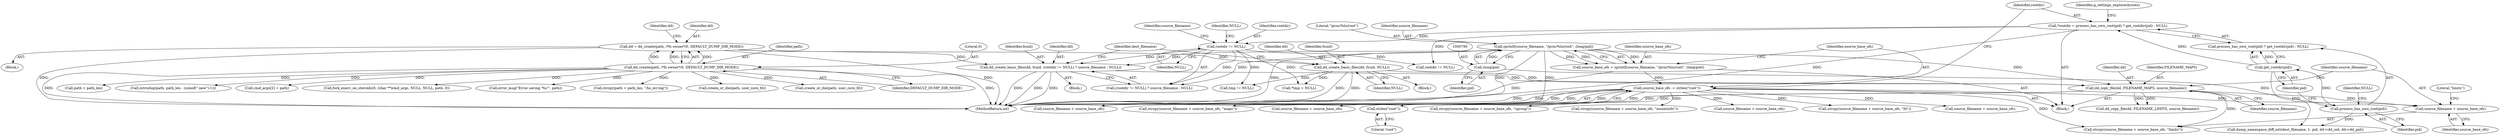 digraph "0_abrt_3c1b60cfa62d39e5fff5a53a5bc53dae189e740e@pointer" {
"1000849" [label="(Call,source_filename + source_base_ofs)"];
"1000844" [label="(Call,dd_copy_file(dd, FILENAME_MAPS, source_filename))"];
"1000819" [label="(Call,dd_create_basic_files(dd, fsuid, NULL))"];
"1000773" [label="(Call,dd = dd_create(path, /*fs owner*/0, DEFAULT_DUMP_DIR_MODE))"];
"1000775" [label="(Call,dd_create(path, /*fs owner*/0, DEFAULT_DUMP_DIR_MODE))"];
"1000808" [label="(Call,dd_create_basic_files(dd, fsuid, (rootdir != NULL) ? source_filename : NULL))"];
"1000786" [label="(Call,sprintf(source_filename, \"/proc/%lu/root\", (long)pid))"];
"1000789" [label="(Call,(long)pid)"];
"1000812" [label="(Call,rootdir != NULL)"];
"1000797" [label="(Call,*rootdir = process_has_own_root(pid) ? get_rootdir(pid) : NULL)"];
"1000802" [label="(Call,get_rootdir(pid))"];
"1000800" [label="(Call,process_has_own_root(pid))"];
"1000792" [label="(Call,source_base_ofs -= strlen(\"root\"))"];
"1000794" [label="(Call,strlen(\"root\"))"];
"1000784" [label="(Call,source_base_ofs = sprintf(source_filename, \"/proc/%lu/root\", (long)pid))"];
"1000821" [label="(Identifier,fsuid)"];
"1000774" [label="(Identifier,dd)"];
"1000788" [label="(Literal,\"/proc/%lu/root\")"];
"1000773" [label="(Call,dd = dd_create(path, /*fs owner*/0, DEFAULT_DUMP_DIR_MODE))"];
"1000799" [label="(Call,process_has_own_root(pid) ? get_rootdir(pid) : NULL)"];
"1000866" [label="(Call,strcpy(source_filename + source_base_ofs, \"mountinfo\"))"];
"1000803" [label="(Identifier,pid)"];
"1000858" [label="(Call,source_filename + source_base_ofs)"];
"1000781" [label="(Block,)"];
"1000849" [label="(Call,source_filename + source_base_ofs)"];
"1000801" [label="(Identifier,pid)"];
"1000793" [label="(Identifier,source_base_ofs)"];
"1000878" [label="(Call,strcpy(source_filename + source_base_ofs, \"fd\"))"];
"1000795" [label="(Literal,\"root\")"];
"1000784" [label="(Call,source_base_ofs = sprintf(source_filename, \"/proc/%lu/root\", (long)pid))"];
"1000851" [label="(Identifier,source_base_ofs)"];
"1000789" [label="(Call,(long)pid)"];
"1000816" [label="(Identifier,NULL)"];
"1000794" [label="(Call,strlen(\"root\"))"];
"1000813" [label="(Identifier,rootdir)"];
"1000815" [label="(Identifier,source_filename)"];
"1001242" [label="(Call,create_or_die(path, user_core_fd))"];
"1000811" [label="(Call,(rootdir != NULL) ? source_filename : NULL)"];
"1000845" [label="(Identifier,dd)"];
"1000800" [label="(Call,process_has_own_root(pid))"];
"1000879" [label="(Call,source_filename + source_base_ofs)"];
"1000847" [label="(Identifier,source_filename)"];
"1000810" [label="(Identifier,fsuid)"];
"1000780" [label="(Identifier,dd)"];
"1000895" [label="(Call,dump_namespace_diff_ext(dest_filename, 1, pid, dd->dd_uid, dd->dd_gid))"];
"1000798" [label="(Identifier,rootdir)"];
"1000867" [label="(Call,source_filename + source_base_ofs)"];
"1000917" [label="(Call,tmp != NULL)"];
"1000852" [label="(Literal,\"limits\")"];
"1001148" [label="(Call,create_or_die(path, user_core_fd))"];
"1000809" [label="(Identifier,dd)"];
"1000785" [label="(Identifier,source_base_ofs)"];
"1000814" [label="(Identifier,NULL)"];
"1000818" [label="(Block,)"];
"1000806" [label="(Identifier,g_settings_explorechroots)"];
"1000819" [label="(Call,dd_create_basic_files(dd, fsuid, NULL))"];
"1000807" [label="(Block,)"];
"1000802" [label="(Call,get_rootdir(pid))"];
"1000804" [label="(Identifier,NULL)"];
"1000150" [label="(Block,)"];
"1000775" [label="(Call,dd_create(path, /*fs owner*/0, DEFAULT_DUMP_DIR_MODE))"];
"1000778" [label="(Identifier,DEFAULT_DUMP_DIR_MODE)"];
"1000808" [label="(Call,dd_create_basic_files(dd, fsuid, (rootdir != NULL) ? source_filename : NULL))"];
"1000844" [label="(Call,dd_copy_file(dd, FILENAME_MAPS, source_filename))"];
"1000797" [label="(Call,*rootdir = process_has_own_root(pid) ? get_rootdir(pid) : NULL)"];
"1000853" [label="(Call,dd_copy_file(dd, FILENAME_LIMITS, source_filename))"];
"1000908" [label="(Call,*tmp = NULL)"];
"1000786" [label="(Call,sprintf(source_filename, \"/proc/%lu/root\", (long)pid))"];
"1000776" [label="(Identifier,path)"];
"1000839" [label="(Call,strcpy(source_filename + source_base_ofs, \"maps\"))"];
"1000777" [label="(Literal,0)"];
"1000820" [label="(Identifier,dd)"];
"1000822" [label="(Identifier,NULL)"];
"1000840" [label="(Call,source_filename + source_base_ofs)"];
"1000848" [label="(Call,strcpy(source_filename + source_base_ofs, \"limits\"))"];
"1000792" [label="(Call,source_base_ofs -= strlen(\"root\"))"];
"1001235" [label="(Call,path + path_len)"];
"1001350" [label="(Call,xstrndup(path, path_len - (sizeof(\".new\")-1)))"];
"1001309" [label="(Call,cmd_args[2] = path)"];
"1000812" [label="(Call,rootdir != NULL)"];
"1000850" [label="(Identifier,source_filename)"];
"1001332" [label="(Call,fork_execv_on_steroids(0, (char **)cmd_args, NULL, NULL, path, 0))"];
"1000787" [label="(Identifier,source_filename)"];
"1001134" [label="(Call,error_msg(\"Error saving '%s'\", path))"];
"1001234" [label="(Call,strcpy(path + path_len, \"/hs_err.log\"))"];
"1000846" [label="(Identifier,FILENAME_MAPS)"];
"1000950" [label="(Call,rootdir != NULL)"];
"1000791" [label="(Identifier,pid)"];
"1000857" [label="(Call,strcpy(source_filename + source_base_ofs, \"cgroup\"))"];
"1000825" [label="(Identifier,dest_filename)"];
"1001445" [label="(MethodReturn,int)"];
"1000849" -> "1000848"  [label="AST: "];
"1000849" -> "1000851"  [label="CFG: "];
"1000850" -> "1000849"  [label="AST: "];
"1000851" -> "1000849"  [label="AST: "];
"1000852" -> "1000849"  [label="CFG: "];
"1000844" -> "1000849"  [label="DDG: "];
"1000792" -> "1000849"  [label="DDG: "];
"1000844" -> "1000781"  [label="AST: "];
"1000844" -> "1000847"  [label="CFG: "];
"1000845" -> "1000844"  [label="AST: "];
"1000846" -> "1000844"  [label="AST: "];
"1000847" -> "1000844"  [label="AST: "];
"1000850" -> "1000844"  [label="CFG: "];
"1000844" -> "1001445"  [label="DDG: "];
"1000844" -> "1001445"  [label="DDG: "];
"1000819" -> "1000844"  [label="DDG: "];
"1000808" -> "1000844"  [label="DDG: "];
"1000786" -> "1000844"  [label="DDG: "];
"1000844" -> "1000848"  [label="DDG: "];
"1000844" -> "1000853"  [label="DDG: "];
"1000844" -> "1000853"  [label="DDG: "];
"1000819" -> "1000818"  [label="AST: "];
"1000819" -> "1000822"  [label="CFG: "];
"1000820" -> "1000819"  [label="AST: "];
"1000821" -> "1000819"  [label="AST: "];
"1000822" -> "1000819"  [label="AST: "];
"1000825" -> "1000819"  [label="CFG: "];
"1000819" -> "1001445"  [label="DDG: "];
"1000819" -> "1001445"  [label="DDG: "];
"1000773" -> "1000819"  [label="DDG: "];
"1000819" -> "1000908"  [label="DDG: "];
"1000819" -> "1000917"  [label="DDG: "];
"1000773" -> "1000150"  [label="AST: "];
"1000773" -> "1000775"  [label="CFG: "];
"1000774" -> "1000773"  [label="AST: "];
"1000775" -> "1000773"  [label="AST: "];
"1000780" -> "1000773"  [label="CFG: "];
"1000773" -> "1001445"  [label="DDG: "];
"1000773" -> "1001445"  [label="DDG: "];
"1000775" -> "1000773"  [label="DDG: "];
"1000775" -> "1000773"  [label="DDG: "];
"1000775" -> "1000773"  [label="DDG: "];
"1000773" -> "1000808"  [label="DDG: "];
"1000775" -> "1000778"  [label="CFG: "];
"1000776" -> "1000775"  [label="AST: "];
"1000777" -> "1000775"  [label="AST: "];
"1000778" -> "1000775"  [label="AST: "];
"1000775" -> "1001445"  [label="DDG: "];
"1000775" -> "1001445"  [label="DDG: "];
"1000775" -> "1001134"  [label="DDG: "];
"1000775" -> "1001148"  [label="DDG: "];
"1000775" -> "1001234"  [label="DDG: "];
"1000775" -> "1001235"  [label="DDG: "];
"1000775" -> "1001242"  [label="DDG: "];
"1000775" -> "1001309"  [label="DDG: "];
"1000775" -> "1001332"  [label="DDG: "];
"1000775" -> "1001350"  [label="DDG: "];
"1000808" -> "1000807"  [label="AST: "];
"1000808" -> "1000811"  [label="CFG: "];
"1000809" -> "1000808"  [label="AST: "];
"1000810" -> "1000808"  [label="AST: "];
"1000811" -> "1000808"  [label="AST: "];
"1000825" -> "1000808"  [label="CFG: "];
"1000808" -> "1001445"  [label="DDG: "];
"1000808" -> "1001445"  [label="DDG: "];
"1000808" -> "1001445"  [label="DDG: "];
"1000786" -> "1000808"  [label="DDG: "];
"1000812" -> "1000808"  [label="DDG: "];
"1000786" -> "1000784"  [label="AST: "];
"1000786" -> "1000789"  [label="CFG: "];
"1000787" -> "1000786"  [label="AST: "];
"1000788" -> "1000786"  [label="AST: "];
"1000789" -> "1000786"  [label="AST: "];
"1000784" -> "1000786"  [label="CFG: "];
"1000786" -> "1001445"  [label="DDG: "];
"1000786" -> "1000784"  [label="DDG: "];
"1000786" -> "1000784"  [label="DDG: "];
"1000786" -> "1000784"  [label="DDG: "];
"1000789" -> "1000786"  [label="DDG: "];
"1000786" -> "1000811"  [label="DDG: "];
"1000786" -> "1000839"  [label="DDG: "];
"1000786" -> "1000840"  [label="DDG: "];
"1000789" -> "1000791"  [label="CFG: "];
"1000790" -> "1000789"  [label="AST: "];
"1000791" -> "1000789"  [label="AST: "];
"1000789" -> "1000800"  [label="DDG: "];
"1000812" -> "1000811"  [label="AST: "];
"1000812" -> "1000814"  [label="CFG: "];
"1000813" -> "1000812"  [label="AST: "];
"1000814" -> "1000812"  [label="AST: "];
"1000815" -> "1000812"  [label="CFG: "];
"1000816" -> "1000812"  [label="CFG: "];
"1000797" -> "1000812"  [label="DDG: "];
"1000812" -> "1000811"  [label="DDG: "];
"1000812" -> "1000908"  [label="DDG: "];
"1000812" -> "1000917"  [label="DDG: "];
"1000812" -> "1000950"  [label="DDG: "];
"1000797" -> "1000781"  [label="AST: "];
"1000797" -> "1000799"  [label="CFG: "];
"1000798" -> "1000797"  [label="AST: "];
"1000799" -> "1000797"  [label="AST: "];
"1000806" -> "1000797"  [label="CFG: "];
"1000797" -> "1001445"  [label="DDG: "];
"1000802" -> "1000797"  [label="DDG: "];
"1000797" -> "1000950"  [label="DDG: "];
"1000802" -> "1000799"  [label="AST: "];
"1000802" -> "1000803"  [label="CFG: "];
"1000803" -> "1000802"  [label="AST: "];
"1000799" -> "1000802"  [label="CFG: "];
"1000802" -> "1000799"  [label="DDG: "];
"1000800" -> "1000802"  [label="DDG: "];
"1000802" -> "1000895"  [label="DDG: "];
"1000800" -> "1000799"  [label="AST: "];
"1000800" -> "1000801"  [label="CFG: "];
"1000801" -> "1000800"  [label="AST: "];
"1000803" -> "1000800"  [label="CFG: "];
"1000804" -> "1000800"  [label="CFG: "];
"1000800" -> "1000895"  [label="DDG: "];
"1000792" -> "1000781"  [label="AST: "];
"1000792" -> "1000794"  [label="CFG: "];
"1000793" -> "1000792"  [label="AST: "];
"1000794" -> "1000792"  [label="AST: "];
"1000798" -> "1000792"  [label="CFG: "];
"1000792" -> "1001445"  [label="DDG: "];
"1000794" -> "1000792"  [label="DDG: "];
"1000784" -> "1000792"  [label="DDG: "];
"1000792" -> "1000839"  [label="DDG: "];
"1000792" -> "1000840"  [label="DDG: "];
"1000792" -> "1000848"  [label="DDG: "];
"1000792" -> "1000857"  [label="DDG: "];
"1000792" -> "1000858"  [label="DDG: "];
"1000792" -> "1000866"  [label="DDG: "];
"1000792" -> "1000867"  [label="DDG: "];
"1000792" -> "1000878"  [label="DDG: "];
"1000792" -> "1000879"  [label="DDG: "];
"1000794" -> "1000795"  [label="CFG: "];
"1000795" -> "1000794"  [label="AST: "];
"1000784" -> "1000781"  [label="AST: "];
"1000785" -> "1000784"  [label="AST: "];
"1000793" -> "1000784"  [label="CFG: "];
"1000784" -> "1001445"  [label="DDG: "];
}
